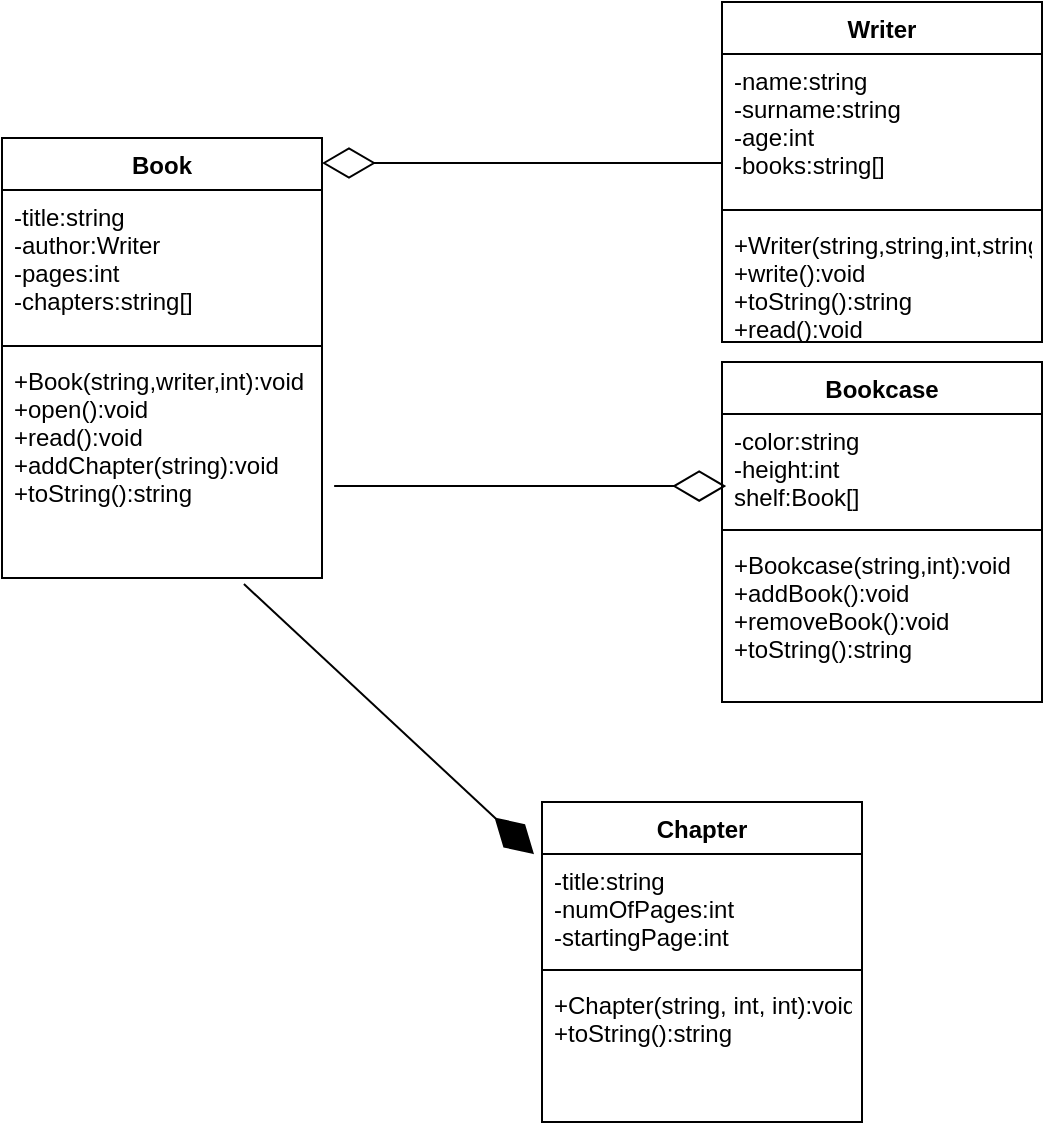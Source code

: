 <mxfile version="15.8.6" type="device"><diagram id="GsbhnfIMr-tB6zbRHli0" name="Page-1"><mxGraphModel dx="868" dy="450" grid="1" gridSize="10" guides="1" tooltips="1" connect="1" arrows="1" fold="1" page="1" pageScale="1" pageWidth="827" pageHeight="1169" math="0" shadow="0"><root><mxCell id="0"/><mxCell id="1" parent="0"/><mxCell id="wZcN2WMWgLk5ugz8M1Gh-1" value="Book" style="swimlane;fontStyle=1;align=center;verticalAlign=top;childLayout=stackLayout;horizontal=1;startSize=26;horizontalStack=0;resizeParent=1;resizeParentMax=0;resizeLast=0;collapsible=1;marginBottom=0;" parent="1" vertex="1"><mxGeometry x="110" y="108" width="160" height="220" as="geometry"/></mxCell><mxCell id="wZcN2WMWgLk5ugz8M1Gh-2" value="-title:string&#10;-author:Writer&#10;-pages:int&#10;-chapters:string[]" style="text;strokeColor=none;fillColor=none;align=left;verticalAlign=top;spacingLeft=4;spacingRight=4;overflow=hidden;rotatable=0;points=[[0,0.5],[1,0.5]];portConstraint=eastwest;" parent="wZcN2WMWgLk5ugz8M1Gh-1" vertex="1"><mxGeometry y="26" width="160" height="74" as="geometry"/></mxCell><mxCell id="wZcN2WMWgLk5ugz8M1Gh-3" value="" style="line;strokeWidth=1;fillColor=none;align=left;verticalAlign=middle;spacingTop=-1;spacingLeft=3;spacingRight=3;rotatable=0;labelPosition=right;points=[];portConstraint=eastwest;" parent="wZcN2WMWgLk5ugz8M1Gh-1" vertex="1"><mxGeometry y="100" width="160" height="8" as="geometry"/></mxCell><mxCell id="wZcN2WMWgLk5ugz8M1Gh-4" value="+Book(string,writer,int):void&#10;+open():void&#10;+read():void&#10;+addChapter(string):void&#10;+toString():string" style="text;strokeColor=none;fillColor=none;align=left;verticalAlign=top;spacingLeft=4;spacingRight=4;overflow=hidden;rotatable=0;points=[[0,0.5],[1,0.5]];portConstraint=eastwest;" parent="wZcN2WMWgLk5ugz8M1Gh-1" vertex="1"><mxGeometry y="108" width="160" height="112" as="geometry"/></mxCell><mxCell id="wZcN2WMWgLk5ugz8M1Gh-5" value="Writer" style="swimlane;fontStyle=1;align=center;verticalAlign=top;childLayout=stackLayout;horizontal=1;startSize=26;horizontalStack=0;resizeParent=1;resizeParentMax=0;resizeLast=0;collapsible=1;marginBottom=0;" parent="1" vertex="1"><mxGeometry x="470" y="40" width="160" height="170" as="geometry"/></mxCell><mxCell id="wZcN2WMWgLk5ugz8M1Gh-6" value="-name:string&#10;-surname:string&#10;-age:int&#10;-books:string[]" style="text;strokeColor=none;fillColor=none;align=left;verticalAlign=top;spacingLeft=4;spacingRight=4;overflow=hidden;rotatable=0;points=[[0,0.5],[1,0.5]];portConstraint=eastwest;" parent="wZcN2WMWgLk5ugz8M1Gh-5" vertex="1"><mxGeometry y="26" width="160" height="74" as="geometry"/></mxCell><mxCell id="wZcN2WMWgLk5ugz8M1Gh-7" value="" style="line;strokeWidth=1;fillColor=none;align=left;verticalAlign=middle;spacingTop=-1;spacingLeft=3;spacingRight=3;rotatable=0;labelPosition=right;points=[];portConstraint=eastwest;" parent="wZcN2WMWgLk5ugz8M1Gh-5" vertex="1"><mxGeometry y="100" width="160" height="8" as="geometry"/></mxCell><mxCell id="wZcN2WMWgLk5ugz8M1Gh-8" value="+Writer(string,string,int,string[]):void&#10;+write():void&#10;+toString():string&#10;+read():void&#10;" style="text;strokeColor=none;fillColor=none;align=left;verticalAlign=top;spacingLeft=4;spacingRight=4;overflow=hidden;rotatable=0;points=[[0,0.5],[1,0.5]];portConstraint=eastwest;" parent="wZcN2WMWgLk5ugz8M1Gh-5" vertex="1"><mxGeometry y="108" width="160" height="62" as="geometry"/></mxCell><mxCell id="rzqAcK4zljzXxb0V2H0_-1" value="Bookcase" style="swimlane;fontStyle=1;align=center;verticalAlign=top;childLayout=stackLayout;horizontal=1;startSize=26;horizontalStack=0;resizeParent=1;resizeParentMax=0;resizeLast=0;collapsible=1;marginBottom=0;" vertex="1" parent="1"><mxGeometry x="470" y="220" width="160" height="170" as="geometry"/></mxCell><mxCell id="rzqAcK4zljzXxb0V2H0_-2" value="-color:string&#10;-height:int&#10;shelf:Book[]" style="text;strokeColor=none;fillColor=none;align=left;verticalAlign=top;spacingLeft=4;spacingRight=4;overflow=hidden;rotatable=0;points=[[0,0.5],[1,0.5]];portConstraint=eastwest;" vertex="1" parent="rzqAcK4zljzXxb0V2H0_-1"><mxGeometry y="26" width="160" height="54" as="geometry"/></mxCell><mxCell id="rzqAcK4zljzXxb0V2H0_-3" value="" style="line;strokeWidth=1;fillColor=none;align=left;verticalAlign=middle;spacingTop=-1;spacingLeft=3;spacingRight=3;rotatable=0;labelPosition=right;points=[];portConstraint=eastwest;" vertex="1" parent="rzqAcK4zljzXxb0V2H0_-1"><mxGeometry y="80" width="160" height="8" as="geometry"/></mxCell><mxCell id="rzqAcK4zljzXxb0V2H0_-4" value="+Bookcase(string,int):void&#10;+addBook():void&#10;+removeBook():void&#10;+toString():string" style="text;strokeColor=none;fillColor=none;align=left;verticalAlign=top;spacingLeft=4;spacingRight=4;overflow=hidden;rotatable=0;points=[[0,0.5],[1,0.5]];portConstraint=eastwest;" vertex="1" parent="rzqAcK4zljzXxb0V2H0_-1"><mxGeometry y="88" width="160" height="82" as="geometry"/></mxCell><mxCell id="rzqAcK4zljzXxb0V2H0_-5" value="" style="endArrow=diamondThin;endFill=0;endSize=24;html=1;rounded=0;entryX=0.013;entryY=0.667;entryDx=0;entryDy=0;entryPerimeter=0;exitX=1.038;exitY=0.589;exitDx=0;exitDy=0;exitPerimeter=0;" edge="1" parent="1" source="wZcN2WMWgLk5ugz8M1Gh-4" target="rzqAcK4zljzXxb0V2H0_-2"><mxGeometry width="160" relative="1" as="geometry"><mxPoint x="280" y="282" as="sourcePoint"/><mxPoint x="320" y="290" as="targetPoint"/><Array as="points"><mxPoint x="410" y="282"/></Array></mxGeometry></mxCell><mxCell id="wZcN2WMWgLk5ugz8M1Gh-13" value="" style="endArrow=diamondThin;endFill=0;endSize=24;html=1;rounded=0;exitX=0;exitY=0.736;exitDx=0;exitDy=0;exitPerimeter=0;" parent="1" edge="1" source="wZcN2WMWgLk5ugz8M1Gh-6"><mxGeometry width="160" relative="1" as="geometry"><mxPoint x="450" y="120" as="sourcePoint"/><mxPoint x="270" y="120.5" as="targetPoint"/></mxGeometry></mxCell><mxCell id="rzqAcK4zljzXxb0V2H0_-6" value="Chapter" style="swimlane;fontStyle=1;align=center;verticalAlign=top;childLayout=stackLayout;horizontal=1;startSize=26;horizontalStack=0;resizeParent=1;resizeParentMax=0;resizeLast=0;collapsible=1;marginBottom=0;" vertex="1" parent="1"><mxGeometry x="380" y="440" width="160" height="160" as="geometry"/></mxCell><mxCell id="rzqAcK4zljzXxb0V2H0_-7" value="-title:string&#10;-numOfPages:int&#10;-startingPage:int" style="text;strokeColor=none;fillColor=none;align=left;verticalAlign=top;spacingLeft=4;spacingRight=4;overflow=hidden;rotatable=0;points=[[0,0.5],[1,0.5]];portConstraint=eastwest;" vertex="1" parent="rzqAcK4zljzXxb0V2H0_-6"><mxGeometry y="26" width="160" height="54" as="geometry"/></mxCell><mxCell id="rzqAcK4zljzXxb0V2H0_-8" value="" style="line;strokeWidth=1;fillColor=none;align=left;verticalAlign=middle;spacingTop=-1;spacingLeft=3;spacingRight=3;rotatable=0;labelPosition=right;points=[];portConstraint=eastwest;" vertex="1" parent="rzqAcK4zljzXxb0V2H0_-6"><mxGeometry y="80" width="160" height="8" as="geometry"/></mxCell><mxCell id="rzqAcK4zljzXxb0V2H0_-9" value="+Chapter(string, int, int):void&#10;+toString():string" style="text;strokeColor=none;fillColor=none;align=left;verticalAlign=top;spacingLeft=4;spacingRight=4;overflow=hidden;rotatable=0;points=[[0,0.5],[1,0.5]];portConstraint=eastwest;" vertex="1" parent="rzqAcK4zljzXxb0V2H0_-6"><mxGeometry y="88" width="160" height="72" as="geometry"/></mxCell><mxCell id="rzqAcK4zljzXxb0V2H0_-10" value="" style="endArrow=diamondThin;endFill=1;endSize=24;html=1;rounded=0;entryX=-0.025;entryY=0.163;entryDx=0;entryDy=0;entryPerimeter=0;exitX=0.756;exitY=1.027;exitDx=0;exitDy=0;exitPerimeter=0;" edge="1" parent="1" source="wZcN2WMWgLk5ugz8M1Gh-4" target="rzqAcK4zljzXxb0V2H0_-6"><mxGeometry width="160" relative="1" as="geometry"><mxPoint x="200" y="290" as="sourcePoint"/><mxPoint x="360" y="290" as="targetPoint"/></mxGeometry></mxCell></root></mxGraphModel></diagram></mxfile>
